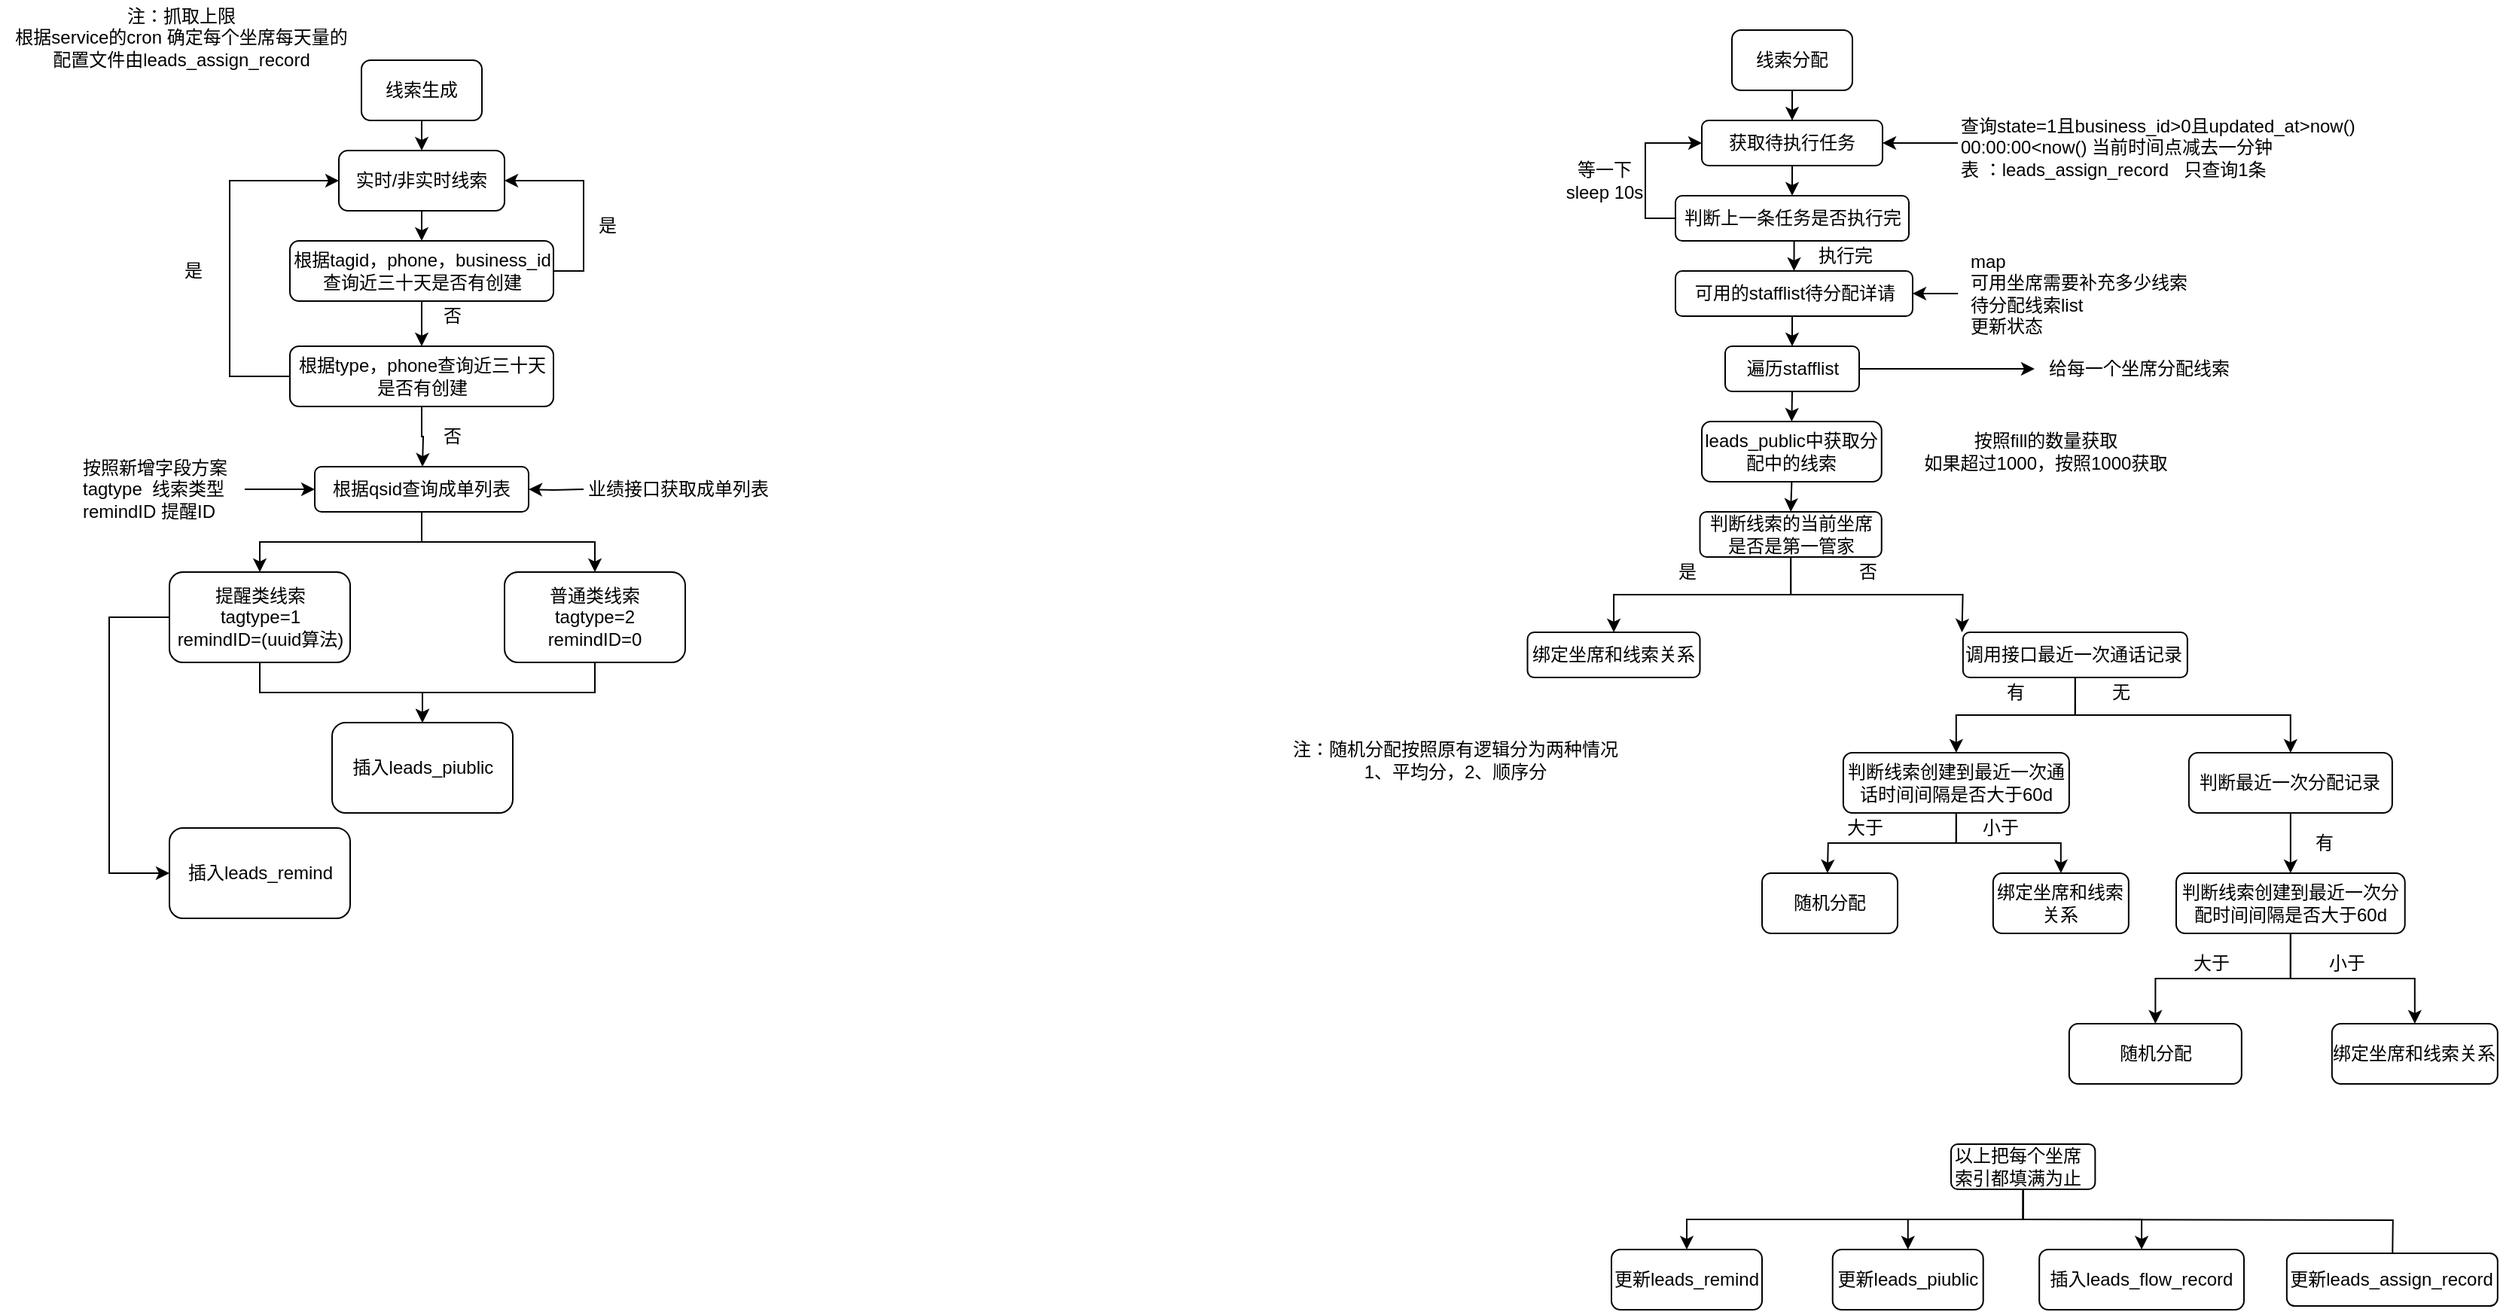 <mxfile version="14.1.8" type="github">
  <diagram id="IqknK0kPTcSjH_NUfwJQ" name="Page-1">
    <mxGraphModel dx="3063" dy="646" grid="1" gridSize="10" guides="1" tooltips="1" connect="1" arrows="1" fold="1" page="1" pageScale="1" pageWidth="1920" pageHeight="1200" math="0" shadow="0">
      <root>
        <mxCell id="0" />
        <mxCell id="1" parent="0" />
        <mxCell id="EvDbIWPLK_iTkj3-h5W0-6" style="edgeStyle=orthogonalEdgeStyle;rounded=0;orthogonalLoop=1;jettySize=auto;html=1;exitX=0.5;exitY=1;exitDx=0;exitDy=0;entryX=0.5;entryY=0;entryDx=0;entryDy=0;" edge="1" parent="1" source="EvDbIWPLK_iTkj3-h5W0-2" target="EvDbIWPLK_iTkj3-h5W0-5">
          <mxGeometry relative="1" as="geometry" />
        </mxCell>
        <mxCell id="EvDbIWPLK_iTkj3-h5W0-2" value="线索生成" style="rounded=1;whiteSpace=wrap;html=1;" vertex="1" parent="1">
          <mxGeometry x="-60" y="120" width="80" height="40" as="geometry" />
        </mxCell>
        <mxCell id="EvDbIWPLK_iTkj3-h5W0-8" style="edgeStyle=orthogonalEdgeStyle;rounded=0;orthogonalLoop=1;jettySize=auto;html=1;exitX=0.5;exitY=1;exitDx=0;exitDy=0;entryX=0.5;entryY=0;entryDx=0;entryDy=0;" edge="1" parent="1" source="EvDbIWPLK_iTkj3-h5W0-5" target="EvDbIWPLK_iTkj3-h5W0-7">
          <mxGeometry relative="1" as="geometry" />
        </mxCell>
        <mxCell id="EvDbIWPLK_iTkj3-h5W0-5" value="实时/非实时线索" style="rounded=1;whiteSpace=wrap;html=1;" vertex="1" parent="1">
          <mxGeometry x="-75" y="180" width="110" height="40" as="geometry" />
        </mxCell>
        <mxCell id="EvDbIWPLK_iTkj3-h5W0-9" style="edgeStyle=orthogonalEdgeStyle;rounded=0;orthogonalLoop=1;jettySize=auto;html=1;exitX=0.5;exitY=1;exitDx=0;exitDy=0;" edge="1" parent="1" source="EvDbIWPLK_iTkj3-h5W0-7">
          <mxGeometry relative="1" as="geometry">
            <mxPoint x="-20" y="310" as="targetPoint" />
          </mxGeometry>
        </mxCell>
        <mxCell id="EvDbIWPLK_iTkj3-h5W0-12" style="edgeStyle=orthogonalEdgeStyle;rounded=0;orthogonalLoop=1;jettySize=auto;html=1;exitX=1;exitY=0.5;exitDx=0;exitDy=0;entryX=1;entryY=0.5;entryDx=0;entryDy=0;" edge="1" parent="1" source="EvDbIWPLK_iTkj3-h5W0-7" target="EvDbIWPLK_iTkj3-h5W0-5">
          <mxGeometry relative="1" as="geometry" />
        </mxCell>
        <mxCell id="EvDbIWPLK_iTkj3-h5W0-7" value="根据tagid，phone，business_id查询近三十天是否有创建" style="rounded=1;whiteSpace=wrap;html=1;" vertex="1" parent="1">
          <mxGeometry x="-107.5" y="240" width="175" height="40" as="geometry" />
        </mxCell>
        <mxCell id="EvDbIWPLK_iTkj3-h5W0-10" value="否" style="text;html=1;align=center;verticalAlign=middle;resizable=0;points=[];autosize=1;" vertex="1" parent="1">
          <mxGeometry x="-15" y="280" width="30" height="20" as="geometry" />
        </mxCell>
        <mxCell id="EvDbIWPLK_iTkj3-h5W0-13" value="是" style="text;html=1;align=center;verticalAlign=middle;resizable=0;points=[];autosize=1;" vertex="1" parent="1">
          <mxGeometry x="87.5" y="220" width="30" height="20" as="geometry" />
        </mxCell>
        <mxCell id="EvDbIWPLK_iTkj3-h5W0-15" style="edgeStyle=orthogonalEdgeStyle;rounded=0;orthogonalLoop=1;jettySize=auto;html=1;exitX=0.5;exitY=1;exitDx=0;exitDy=0;" edge="1" parent="1" source="EvDbIWPLK_iTkj3-h5W0-14">
          <mxGeometry relative="1" as="geometry">
            <mxPoint x="-19.5" y="390" as="targetPoint" />
          </mxGeometry>
        </mxCell>
        <mxCell id="EvDbIWPLK_iTkj3-h5W0-17" style="edgeStyle=orthogonalEdgeStyle;rounded=0;orthogonalLoop=1;jettySize=auto;html=1;exitX=0;exitY=0.5;exitDx=0;exitDy=0;entryX=0;entryY=0.5;entryDx=0;entryDy=0;" edge="1" parent="1" source="EvDbIWPLK_iTkj3-h5W0-14" target="EvDbIWPLK_iTkj3-h5W0-5">
          <mxGeometry relative="1" as="geometry">
            <Array as="points">
              <mxPoint x="-147.5" y="330" />
              <mxPoint x="-147.5" y="200" />
            </Array>
          </mxGeometry>
        </mxCell>
        <mxCell id="EvDbIWPLK_iTkj3-h5W0-14" value="根据type，phone查询近三十天是否有创建" style="rounded=1;whiteSpace=wrap;html=1;" vertex="1" parent="1">
          <mxGeometry x="-107.5" y="310" width="175" height="40" as="geometry" />
        </mxCell>
        <mxCell id="EvDbIWPLK_iTkj3-h5W0-16" value="否" style="text;html=1;align=center;verticalAlign=middle;resizable=0;points=[];autosize=1;" vertex="1" parent="1">
          <mxGeometry x="-15" y="360" width="30" height="20" as="geometry" />
        </mxCell>
        <mxCell id="EvDbIWPLK_iTkj3-h5W0-18" value="是" style="text;html=1;align=center;verticalAlign=middle;resizable=0;points=[];autosize=1;" vertex="1" parent="1">
          <mxGeometry x="-187.5" y="250" width="30" height="20" as="geometry" />
        </mxCell>
        <mxCell id="EvDbIWPLK_iTkj3-h5W0-19" value="注：抓取上限&lt;br&gt;根据service的cron 确定每个坐席每天量的&lt;br&gt;配置文件由leads_assign_record" style="text;html=1;align=center;verticalAlign=middle;resizable=0;points=[];autosize=1;" vertex="1" parent="1">
          <mxGeometry x="-300" y="80" width="240" height="50" as="geometry" />
        </mxCell>
        <mxCell id="EvDbIWPLK_iTkj3-h5W0-27" style="edgeStyle=orthogonalEdgeStyle;rounded=0;orthogonalLoop=1;jettySize=auto;html=1;exitX=0.5;exitY=1;exitDx=0;exitDy=0;entryX=0.5;entryY=0;entryDx=0;entryDy=0;" edge="1" parent="1" source="EvDbIWPLK_iTkj3-h5W0-22" target="EvDbIWPLK_iTkj3-h5W0-26">
          <mxGeometry relative="1" as="geometry" />
        </mxCell>
        <mxCell id="EvDbIWPLK_iTkj3-h5W0-29" style="edgeStyle=orthogonalEdgeStyle;rounded=0;orthogonalLoop=1;jettySize=auto;html=1;exitX=0.5;exitY=1;exitDx=0;exitDy=0;entryX=0.5;entryY=0;entryDx=0;entryDy=0;" edge="1" parent="1" source="EvDbIWPLK_iTkj3-h5W0-22" target="EvDbIWPLK_iTkj3-h5W0-28">
          <mxGeometry relative="1" as="geometry" />
        </mxCell>
        <mxCell id="EvDbIWPLK_iTkj3-h5W0-22" value="根据qsid查询成单列表" style="rounded=1;whiteSpace=wrap;html=1;" vertex="1" parent="1">
          <mxGeometry x="-91" y="390" width="142" height="30" as="geometry" />
        </mxCell>
        <mxCell id="EvDbIWPLK_iTkj3-h5W0-24" value="" style="edgeStyle=orthogonalEdgeStyle;rounded=0;orthogonalLoop=1;jettySize=auto;html=1;" edge="1" parent="1" source="EvDbIWPLK_iTkj3-h5W0-23" target="EvDbIWPLK_iTkj3-h5W0-22">
          <mxGeometry relative="1" as="geometry" />
        </mxCell>
        <mxCell id="EvDbIWPLK_iTkj3-h5W0-23" value="按照新增字段方案&lt;br&gt;tagtype&amp;nbsp; 线索类型&lt;br&gt;remindID 提醒ID" style="text;html=1;align=left;verticalAlign=middle;resizable=0;points=[];autosize=1;" vertex="1" parent="1">
          <mxGeometry x="-247.5" y="380" width="110" height="50" as="geometry" />
        </mxCell>
        <mxCell id="EvDbIWPLK_iTkj3-h5W0-31" style="edgeStyle=orthogonalEdgeStyle;rounded=0;orthogonalLoop=1;jettySize=auto;html=1;exitX=0.5;exitY=1;exitDx=0;exitDy=0;" edge="1" parent="1" source="EvDbIWPLK_iTkj3-h5W0-26" target="EvDbIWPLK_iTkj3-h5W0-30">
          <mxGeometry relative="1" as="geometry" />
        </mxCell>
        <mxCell id="EvDbIWPLK_iTkj3-h5W0-35" style="edgeStyle=orthogonalEdgeStyle;rounded=0;orthogonalLoop=1;jettySize=auto;html=1;exitX=0;exitY=0.5;exitDx=0;exitDy=0;entryX=0;entryY=0.5;entryDx=0;entryDy=0;" edge="1" parent="1" source="EvDbIWPLK_iTkj3-h5W0-26" target="EvDbIWPLK_iTkj3-h5W0-33">
          <mxGeometry relative="1" as="geometry">
            <Array as="points">
              <mxPoint x="-227.5" y="490" />
              <mxPoint x="-227.5" y="660" />
            </Array>
          </mxGeometry>
        </mxCell>
        <mxCell id="EvDbIWPLK_iTkj3-h5W0-26" value="提醒类线索&lt;br&gt;tagtype=1&lt;br&gt;&lt;span style=&quot;text-align: left&quot;&gt;remindID=(uuid算法)&lt;/span&gt;" style="rounded=1;whiteSpace=wrap;html=1;" vertex="1" parent="1">
          <mxGeometry x="-187.5" y="460" width="120" height="60" as="geometry" />
        </mxCell>
        <mxCell id="EvDbIWPLK_iTkj3-h5W0-32" style="edgeStyle=orthogonalEdgeStyle;rounded=0;orthogonalLoop=1;jettySize=auto;html=1;exitX=0.5;exitY=1;exitDx=0;exitDy=0;entryX=0.5;entryY=0;entryDx=0;entryDy=0;" edge="1" parent="1" source="EvDbIWPLK_iTkj3-h5W0-28" target="EvDbIWPLK_iTkj3-h5W0-30">
          <mxGeometry relative="1" as="geometry" />
        </mxCell>
        <mxCell id="EvDbIWPLK_iTkj3-h5W0-28" value="普通类线索&lt;br&gt;tagtype=2&lt;br&gt;&lt;span style=&quot;text-align: left&quot;&gt;remindID=0&lt;/span&gt;" style="rounded=1;whiteSpace=wrap;html=1;" vertex="1" parent="1">
          <mxGeometry x="35" y="460" width="120" height="60" as="geometry" />
        </mxCell>
        <mxCell id="EvDbIWPLK_iTkj3-h5W0-30" value="插入leads_piublic" style="rounded=1;whiteSpace=wrap;html=1;" vertex="1" parent="1">
          <mxGeometry x="-79.5" y="560" width="120" height="60" as="geometry" />
        </mxCell>
        <mxCell id="EvDbIWPLK_iTkj3-h5W0-33" value="插入leads_remind" style="rounded=1;whiteSpace=wrap;html=1;" vertex="1" parent="1">
          <mxGeometry x="-187.5" y="630" width="120" height="60" as="geometry" />
        </mxCell>
        <mxCell id="EvDbIWPLK_iTkj3-h5W0-37" style="edgeStyle=orthogonalEdgeStyle;rounded=0;orthogonalLoop=1;jettySize=auto;html=1;exitX=0;exitY=0.25;exitDx=0;exitDy=0;" edge="1" parent="1" target="EvDbIWPLK_iTkj3-h5W0-22">
          <mxGeometry relative="1" as="geometry">
            <mxPoint x="87.5" y="405" as="sourcePoint" />
          </mxGeometry>
        </mxCell>
        <mxCell id="EvDbIWPLK_iTkj3-h5W0-36" value="业绩接口获取成单列表" style="text;html=1;strokeColor=none;fillColor=none;align=center;verticalAlign=middle;whiteSpace=wrap;rounded=0;" vertex="1" parent="1">
          <mxGeometry x="87.5" y="395" width="125" height="20" as="geometry" />
        </mxCell>
        <mxCell id="EvDbIWPLK_iTkj3-h5W0-138" style="edgeStyle=orthogonalEdgeStyle;rounded=0;orthogonalLoop=1;jettySize=auto;html=1;exitX=0.5;exitY=1;exitDx=0;exitDy=0;" edge="1" parent="1">
          <mxGeometry relative="1" as="geometry">
            <mxPoint x="890" y="160" as="targetPoint" />
            <mxPoint x="890" y="140" as="sourcePoint" />
          </mxGeometry>
        </mxCell>
        <mxCell id="EvDbIWPLK_iTkj3-h5W0-139" style="edgeStyle=orthogonalEdgeStyle;rounded=0;orthogonalLoop=1;jettySize=auto;html=1;exitX=0.5;exitY=1;exitDx=0;exitDy=0;entryX=0.5;entryY=0;entryDx=0;entryDy=0;" edge="1" parent="1" source="EvDbIWPLK_iTkj3-h5W0-140" target="EvDbIWPLK_iTkj3-h5W0-145">
          <mxGeometry relative="1" as="geometry" />
        </mxCell>
        <mxCell id="EvDbIWPLK_iTkj3-h5W0-140" value="获取待执行任务" style="rounded=1;whiteSpace=wrap;html=1;" vertex="1" parent="1">
          <mxGeometry x="830" y="160" width="120" height="30" as="geometry" />
        </mxCell>
        <mxCell id="EvDbIWPLK_iTkj3-h5W0-141" style="edgeStyle=orthogonalEdgeStyle;rounded=0;orthogonalLoop=1;jettySize=auto;html=1;exitX=0;exitY=0.5;exitDx=0;exitDy=0;entryX=1;entryY=0.5;entryDx=0;entryDy=0;" edge="1" parent="1" source="EvDbIWPLK_iTkj3-h5W0-142" target="EvDbIWPLK_iTkj3-h5W0-140">
          <mxGeometry relative="1" as="geometry" />
        </mxCell>
        <mxCell id="EvDbIWPLK_iTkj3-h5W0-142" value="查询state=1且business_id&amp;gt;0且updated_at&amp;gt;now() 00:00:00&amp;lt;now() 当前时间点减去一分钟&lt;br&gt;表 ：leads_assign_record&amp;nbsp; &amp;nbsp;只查询1条" style="text;whiteSpace=wrap;html=1;" vertex="1" parent="1">
          <mxGeometry x="1000" y="150" width="300" height="50" as="geometry" />
        </mxCell>
        <mxCell id="EvDbIWPLK_iTkj3-h5W0-143" style="edgeStyle=orthogonalEdgeStyle;rounded=0;orthogonalLoop=1;jettySize=auto;html=1;exitX=0;exitY=0.5;exitDx=0;exitDy=0;entryX=0;entryY=0.5;entryDx=0;entryDy=0;" edge="1" parent="1" source="EvDbIWPLK_iTkj3-h5W0-145" target="EvDbIWPLK_iTkj3-h5W0-140">
          <mxGeometry relative="1" as="geometry" />
        </mxCell>
        <mxCell id="EvDbIWPLK_iTkj3-h5W0-144" style="edgeStyle=orthogonalEdgeStyle;rounded=0;orthogonalLoop=1;jettySize=auto;html=1;exitX=0.5;exitY=1;exitDx=0;exitDy=0;entryX=0.5;entryY=0;entryDx=0;entryDy=0;" edge="1" parent="1" source="EvDbIWPLK_iTkj3-h5W0-145" target="EvDbIWPLK_iTkj3-h5W0-149">
          <mxGeometry relative="1" as="geometry" />
        </mxCell>
        <mxCell id="EvDbIWPLK_iTkj3-h5W0-145" value="判断上一条任务是否执行完" style="rounded=1;whiteSpace=wrap;html=1;" vertex="1" parent="1">
          <mxGeometry x="812.5" y="210" width="155" height="30" as="geometry" />
        </mxCell>
        <mxCell id="EvDbIWPLK_iTkj3-h5W0-146" value="执行完" style="text;html=1;align=center;verticalAlign=middle;resizable=0;points=[];autosize=1;" vertex="1" parent="1">
          <mxGeometry x="900" y="240" width="50" height="20" as="geometry" />
        </mxCell>
        <mxCell id="EvDbIWPLK_iTkj3-h5W0-147" value="等一下&lt;br&gt;sleep 10s" style="text;html=1;align=center;verticalAlign=middle;resizable=0;points=[];autosize=1;" vertex="1" parent="1">
          <mxGeometry x="730" y="185" width="70" height="30" as="geometry" />
        </mxCell>
        <mxCell id="EvDbIWPLK_iTkj3-h5W0-148" style="edgeStyle=orthogonalEdgeStyle;rounded=0;orthogonalLoop=1;jettySize=auto;html=1;exitX=0.5;exitY=1;exitDx=0;exitDy=0;entryX=0.5;entryY=0;entryDx=0;entryDy=0;" edge="1" parent="1" source="EvDbIWPLK_iTkj3-h5W0-149" target="EvDbIWPLK_iTkj3-h5W0-154">
          <mxGeometry relative="1" as="geometry" />
        </mxCell>
        <mxCell id="EvDbIWPLK_iTkj3-h5W0-149" value="可用的stafflist待分配详请" style="rounded=1;whiteSpace=wrap;html=1;" vertex="1" parent="1">
          <mxGeometry x="812.5" y="260" width="157.5" height="30" as="geometry" />
        </mxCell>
        <mxCell id="EvDbIWPLK_iTkj3-h5W0-150" value="" style="edgeStyle=orthogonalEdgeStyle;rounded=0;orthogonalLoop=1;jettySize=auto;html=1;" edge="1" parent="1" source="EvDbIWPLK_iTkj3-h5W0-151" target="EvDbIWPLK_iTkj3-h5W0-149">
          <mxGeometry relative="1" as="geometry" />
        </mxCell>
        <mxCell id="EvDbIWPLK_iTkj3-h5W0-151" value="&lt;div style=&quot;text-align: left&quot;&gt;&lt;span&gt;map&lt;/span&gt;&lt;/div&gt;&lt;div style=&quot;text-align: left&quot;&gt;&lt;span&gt;可用坐席需要补充多少线索&lt;/span&gt;&lt;/div&gt;&lt;div style=&quot;text-align: left&quot;&gt;&lt;span&gt;待分配线索list&lt;/span&gt;&lt;/div&gt;&lt;div style=&quot;text-align: left&quot;&gt;更新状态&lt;/div&gt;" style="text;html=1;align=center;verticalAlign=middle;resizable=0;points=[];autosize=1;" vertex="1" parent="1">
          <mxGeometry x="1000" y="245" width="160" height="60" as="geometry" />
        </mxCell>
        <mxCell id="EvDbIWPLK_iTkj3-h5W0-152" style="edgeStyle=orthogonalEdgeStyle;rounded=0;orthogonalLoop=1;jettySize=auto;html=1;exitX=0.5;exitY=1;exitDx=0;exitDy=0;entryX=0.5;entryY=0;entryDx=0;entryDy=0;" edge="1" parent="1" source="EvDbIWPLK_iTkj3-h5W0-154" target="EvDbIWPLK_iTkj3-h5W0-157">
          <mxGeometry relative="1" as="geometry" />
        </mxCell>
        <mxCell id="EvDbIWPLK_iTkj3-h5W0-153" style="edgeStyle=orthogonalEdgeStyle;rounded=0;orthogonalLoop=1;jettySize=auto;html=1;entryX=0.007;entryY=0.5;entryDx=0;entryDy=0;entryPerimeter=0;" edge="1" parent="1" source="EvDbIWPLK_iTkj3-h5W0-154" target="EvDbIWPLK_iTkj3-h5W0-155">
          <mxGeometry relative="1" as="geometry" />
        </mxCell>
        <mxCell id="EvDbIWPLK_iTkj3-h5W0-154" value="遍历stafflist" style="rounded=1;whiteSpace=wrap;html=1;" vertex="1" parent="1">
          <mxGeometry x="845.5" y="310" width="89" height="30" as="geometry" />
        </mxCell>
        <mxCell id="EvDbIWPLK_iTkj3-h5W0-155" value="给每一个坐席分配线索" style="text;html=1;align=center;verticalAlign=middle;resizable=0;points=[];autosize=1;" vertex="1" parent="1">
          <mxGeometry x="1050" y="315" width="140" height="20" as="geometry" />
        </mxCell>
        <mxCell id="EvDbIWPLK_iTkj3-h5W0-156" style="edgeStyle=orthogonalEdgeStyle;rounded=0;orthogonalLoop=1;jettySize=auto;html=1;exitX=0.5;exitY=1;exitDx=0;exitDy=0;entryX=0.5;entryY=0;entryDx=0;entryDy=0;" edge="1" parent="1" source="EvDbIWPLK_iTkj3-h5W0-157" target="EvDbIWPLK_iTkj3-h5W0-160">
          <mxGeometry relative="1" as="geometry" />
        </mxCell>
        <mxCell id="EvDbIWPLK_iTkj3-h5W0-157" value="leads_public中获取分配中的线索" style="rounded=1;whiteSpace=wrap;html=1;" vertex="1" parent="1">
          <mxGeometry x="830" y="360" width="119.38" height="40" as="geometry" />
        </mxCell>
        <mxCell id="EvDbIWPLK_iTkj3-h5W0-158" style="edgeStyle=orthogonalEdgeStyle;rounded=0;orthogonalLoop=1;jettySize=auto;html=1;exitX=0.5;exitY=1;exitDx=0;exitDy=0;" edge="1" parent="1" source="EvDbIWPLK_iTkj3-h5W0-160" target="EvDbIWPLK_iTkj3-h5W0-161">
          <mxGeometry relative="1" as="geometry" />
        </mxCell>
        <mxCell id="EvDbIWPLK_iTkj3-h5W0-159" style="edgeStyle=orthogonalEdgeStyle;rounded=0;orthogonalLoop=1;jettySize=auto;html=1;exitX=0.5;exitY=1;exitDx=0;exitDy=0;entryX=0.5;entryY=0;entryDx=0;entryDy=0;" edge="1" parent="1" source="EvDbIWPLK_iTkj3-h5W0-160">
          <mxGeometry relative="1" as="geometry">
            <mxPoint x="1002.75" y="500" as="targetPoint" />
          </mxGeometry>
        </mxCell>
        <mxCell id="EvDbIWPLK_iTkj3-h5W0-160" value="判断线索的当前坐席是否是第一管家" style="rounded=1;whiteSpace=wrap;html=1;" vertex="1" parent="1">
          <mxGeometry x="828.76" y="420" width="120.62" height="30" as="geometry" />
        </mxCell>
        <mxCell id="EvDbIWPLK_iTkj3-h5W0-161" value="绑定坐席和线索关系" style="rounded=1;whiteSpace=wrap;html=1;" vertex="1" parent="1">
          <mxGeometry x="714.26" y="500" width="114.5" height="30" as="geometry" />
        </mxCell>
        <mxCell id="EvDbIWPLK_iTkj3-h5W0-162" value="是" style="text;html=1;align=center;verticalAlign=middle;resizable=0;points=[];autosize=1;" vertex="1" parent="1">
          <mxGeometry x="805" y="450" width="30" height="20" as="geometry" />
        </mxCell>
        <mxCell id="EvDbIWPLK_iTkj3-h5W0-163" value="否" style="text;html=1;align=center;verticalAlign=middle;resizable=0;points=[];autosize=1;" vertex="1" parent="1">
          <mxGeometry x="925" y="450" width="30" height="20" as="geometry" />
        </mxCell>
        <mxCell id="EvDbIWPLK_iTkj3-h5W0-164" style="edgeStyle=orthogonalEdgeStyle;rounded=0;orthogonalLoop=1;jettySize=auto;html=1;exitX=0.5;exitY=1;exitDx=0;exitDy=0;entryX=0.5;entryY=0;entryDx=0;entryDy=0;" edge="1" parent="1" source="EvDbIWPLK_iTkj3-h5W0-166" target="EvDbIWPLK_iTkj3-h5W0-169">
          <mxGeometry relative="1" as="geometry" />
        </mxCell>
        <mxCell id="EvDbIWPLK_iTkj3-h5W0-165" style="edgeStyle=orthogonalEdgeStyle;rounded=0;orthogonalLoop=1;jettySize=auto;html=1;exitX=0.5;exitY=1;exitDx=0;exitDy=0;entryX=0.5;entryY=0;entryDx=0;entryDy=0;" edge="1" parent="1" source="EvDbIWPLK_iTkj3-h5W0-166" target="EvDbIWPLK_iTkj3-h5W0-171">
          <mxGeometry relative="1" as="geometry" />
        </mxCell>
        <mxCell id="EvDbIWPLK_iTkj3-h5W0-166" value="调用接口最近一次通话记录" style="rounded=1;whiteSpace=wrap;html=1;align=left;" vertex="1" parent="1">
          <mxGeometry x="1003.43" y="500" width="149" height="30" as="geometry" />
        </mxCell>
        <mxCell id="EvDbIWPLK_iTkj3-h5W0-167" style="edgeStyle=orthogonalEdgeStyle;rounded=0;orthogonalLoop=1;jettySize=auto;html=1;exitX=0.5;exitY=1;exitDx=0;exitDy=0;entryX=0.5;entryY=0;entryDx=0;entryDy=0;" edge="1" parent="1" source="EvDbIWPLK_iTkj3-h5W0-169">
          <mxGeometry relative="1" as="geometry">
            <mxPoint x="913.43" y="660" as="targetPoint" />
          </mxGeometry>
        </mxCell>
        <mxCell id="EvDbIWPLK_iTkj3-h5W0-168" style="edgeStyle=orthogonalEdgeStyle;rounded=0;orthogonalLoop=1;jettySize=auto;html=1;exitX=0.5;exitY=1;exitDx=0;exitDy=0;entryX=0.5;entryY=0;entryDx=0;entryDy=0;" edge="1" parent="1" source="EvDbIWPLK_iTkj3-h5W0-169" target="EvDbIWPLK_iTkj3-h5W0-176">
          <mxGeometry relative="1" as="geometry" />
        </mxCell>
        <mxCell id="EvDbIWPLK_iTkj3-h5W0-169" value="&lt;span&gt;判断线索创建到最近一次通话时间间隔是否大于60d&lt;/span&gt;" style="rounded=1;whiteSpace=wrap;html=1;" vertex="1" parent="1">
          <mxGeometry x="923.93" y="580" width="150" height="40" as="geometry" />
        </mxCell>
        <mxCell id="EvDbIWPLK_iTkj3-h5W0-170" style="edgeStyle=orthogonalEdgeStyle;rounded=0;orthogonalLoop=1;jettySize=auto;html=1;exitX=0.5;exitY=1;exitDx=0;exitDy=0;entryX=0.5;entryY=0;entryDx=0;entryDy=0;" edge="1" parent="1" source="EvDbIWPLK_iTkj3-h5W0-171" target="EvDbIWPLK_iTkj3-h5W0-180">
          <mxGeometry relative="1" as="geometry" />
        </mxCell>
        <mxCell id="EvDbIWPLK_iTkj3-h5W0-171" value="判断最近一次分配记录" style="rounded=1;whiteSpace=wrap;html=1;" vertex="1" parent="1">
          <mxGeometry x="1153.43" y="580" width="135" height="40" as="geometry" />
        </mxCell>
        <mxCell id="EvDbIWPLK_iTkj3-h5W0-172" value="有" style="text;html=1;align=center;verticalAlign=middle;resizable=0;points=[];autosize=1;" vertex="1" parent="1">
          <mxGeometry x="1023.43" y="530" width="30" height="20" as="geometry" />
        </mxCell>
        <mxCell id="EvDbIWPLK_iTkj3-h5W0-173" value="无" style="text;html=1;align=center;verticalAlign=middle;resizable=0;points=[];autosize=1;" vertex="1" parent="1">
          <mxGeometry x="1093.43" y="530" width="30" height="20" as="geometry" />
        </mxCell>
        <mxCell id="EvDbIWPLK_iTkj3-h5W0-174" value="随机分配" style="rounded=1;whiteSpace=wrap;html=1;" vertex="1" parent="1">
          <mxGeometry x="870" y="660" width="90" height="40" as="geometry" />
        </mxCell>
        <mxCell id="EvDbIWPLK_iTkj3-h5W0-175" value="大于" style="text;html=1;align=center;verticalAlign=middle;resizable=0;points=[];autosize=1;" vertex="1" parent="1">
          <mxGeometry x="918.43" y="620" width="40" height="20" as="geometry" />
        </mxCell>
        <mxCell id="EvDbIWPLK_iTkj3-h5W0-176" value="&lt;span&gt;绑定坐席和线索关系&lt;/span&gt;" style="rounded=1;whiteSpace=wrap;html=1;" vertex="1" parent="1">
          <mxGeometry x="1023.43" y="660" width="90" height="40" as="geometry" />
        </mxCell>
        <mxCell id="EvDbIWPLK_iTkj3-h5W0-177" value="小于" style="text;html=1;align=center;verticalAlign=middle;resizable=0;points=[];autosize=1;" vertex="1" parent="1">
          <mxGeometry x="1008.43" y="620" width="40" height="20" as="geometry" />
        </mxCell>
        <mxCell id="EvDbIWPLK_iTkj3-h5W0-178" style="edgeStyle=orthogonalEdgeStyle;rounded=0;orthogonalLoop=1;jettySize=auto;html=1;exitX=0.5;exitY=1;exitDx=0;exitDy=0;entryX=0.5;entryY=0;entryDx=0;entryDy=0;" edge="1" parent="1" source="EvDbIWPLK_iTkj3-h5W0-180" target="EvDbIWPLK_iTkj3-h5W0-181">
          <mxGeometry relative="1" as="geometry" />
        </mxCell>
        <mxCell id="EvDbIWPLK_iTkj3-h5W0-179" style="edgeStyle=orthogonalEdgeStyle;rounded=0;orthogonalLoop=1;jettySize=auto;html=1;exitX=0.5;exitY=1;exitDx=0;exitDy=0;entryX=0.5;entryY=0;entryDx=0;entryDy=0;" edge="1" parent="1" source="EvDbIWPLK_iTkj3-h5W0-180" target="EvDbIWPLK_iTkj3-h5W0-182">
          <mxGeometry relative="1" as="geometry" />
        </mxCell>
        <mxCell id="EvDbIWPLK_iTkj3-h5W0-180" value="判断线索创建到最近一次分配时间间隔是否大于60d" style="rounded=1;whiteSpace=wrap;html=1;" vertex="1" parent="1">
          <mxGeometry x="1144.99" y="660" width="151.87" height="40" as="geometry" />
        </mxCell>
        <mxCell id="EvDbIWPLK_iTkj3-h5W0-181" value="&lt;span&gt;随机分配&lt;/span&gt;" style="rounded=1;whiteSpace=wrap;html=1;" vertex="1" parent="1">
          <mxGeometry x="1073.93" y="760" width="114.5" height="40" as="geometry" />
        </mxCell>
        <mxCell id="EvDbIWPLK_iTkj3-h5W0-182" value="&lt;span&gt;绑定坐席和线索关系&lt;/span&gt;" style="rounded=1;whiteSpace=wrap;html=1;" vertex="1" parent="1">
          <mxGeometry x="1248.43" y="760" width="110" height="40" as="geometry" />
        </mxCell>
        <mxCell id="EvDbIWPLK_iTkj3-h5W0-183" value="有" style="text;html=1;align=center;verticalAlign=middle;resizable=0;points=[];autosize=1;" vertex="1" parent="1">
          <mxGeometry x="1228.43" y="630" width="30" height="20" as="geometry" />
        </mxCell>
        <mxCell id="EvDbIWPLK_iTkj3-h5W0-184" value="大于" style="text;html=1;align=center;verticalAlign=middle;resizable=0;points=[];autosize=1;" vertex="1" parent="1">
          <mxGeometry x="1148.43" y="710" width="40" height="20" as="geometry" />
        </mxCell>
        <mxCell id="EvDbIWPLK_iTkj3-h5W0-185" value="小于" style="text;html=1;align=center;verticalAlign=middle;resizable=0;points=[];autosize=1;" vertex="1" parent="1">
          <mxGeometry x="1238.43" y="710" width="40" height="20" as="geometry" />
        </mxCell>
        <mxCell id="EvDbIWPLK_iTkj3-h5W0-186" value="按照fill的数量获取&lt;br&gt;如果超过1000，按照1000获取" style="text;html=1;align=center;verticalAlign=middle;resizable=0;points=[];autosize=1;" vertex="1" parent="1">
          <mxGeometry x="967.5" y="365" width="180" height="30" as="geometry" />
        </mxCell>
        <mxCell id="EvDbIWPLK_iTkj3-h5W0-187" style="edgeStyle=orthogonalEdgeStyle;rounded=0;orthogonalLoop=1;jettySize=auto;html=1;exitX=0.5;exitY=1;exitDx=0;exitDy=0;" edge="1" parent="1" source="EvDbIWPLK_iTkj3-h5W0-191" target="EvDbIWPLK_iTkj3-h5W0-192">
          <mxGeometry relative="1" as="geometry" />
        </mxCell>
        <mxCell id="EvDbIWPLK_iTkj3-h5W0-188" style="edgeStyle=orthogonalEdgeStyle;rounded=0;orthogonalLoop=1;jettySize=auto;html=1;exitX=0.5;exitY=1;exitDx=0;exitDy=0;entryX=0.5;entryY=0;entryDx=0;entryDy=0;" edge="1" parent="1" source="EvDbIWPLK_iTkj3-h5W0-191" target="EvDbIWPLK_iTkj3-h5W0-193">
          <mxGeometry relative="1" as="geometry" />
        </mxCell>
        <mxCell id="EvDbIWPLK_iTkj3-h5W0-189" style="edgeStyle=orthogonalEdgeStyle;rounded=0;orthogonalLoop=1;jettySize=auto;html=1;exitX=0.5;exitY=1;exitDx=0;exitDy=0;" edge="1" parent="1" source="EvDbIWPLK_iTkj3-h5W0-191" target="EvDbIWPLK_iTkj3-h5W0-194">
          <mxGeometry relative="1" as="geometry" />
        </mxCell>
        <mxCell id="EvDbIWPLK_iTkj3-h5W0-190" style="edgeStyle=orthogonalEdgeStyle;rounded=0;orthogonalLoop=1;jettySize=auto;html=1;exitX=0.5;exitY=1;exitDx=0;exitDy=0;" edge="1" parent="1">
          <mxGeometry relative="1" as="geometry">
            <mxPoint x="1043.34" y="890" as="sourcePoint" />
            <mxPoint x="1288.4" y="932.5" as="targetPoint" />
          </mxGeometry>
        </mxCell>
        <mxCell id="EvDbIWPLK_iTkj3-h5W0-191" value="以上把每个坐席索引都填满为止" style="rounded=1;whiteSpace=wrap;html=1;align=left;" vertex="1" parent="1">
          <mxGeometry x="995.5" y="840" width="95.68" height="30" as="geometry" />
        </mxCell>
        <mxCell id="EvDbIWPLK_iTkj3-h5W0-192" value="更新leads_remind" style="rounded=1;whiteSpace=wrap;html=1;" vertex="1" parent="1">
          <mxGeometry x="770" y="910" width="100" height="40" as="geometry" />
        </mxCell>
        <mxCell id="EvDbIWPLK_iTkj3-h5W0-193" value="更新leads_piublic" style="rounded=1;whiteSpace=wrap;html=1;" vertex="1" parent="1">
          <mxGeometry x="916.86" y="910" width="100" height="40" as="geometry" />
        </mxCell>
        <mxCell id="EvDbIWPLK_iTkj3-h5W0-194" value="插入leads_flow_record" style="rounded=1;whiteSpace=wrap;html=1;" vertex="1" parent="1">
          <mxGeometry x="1054.09" y="910" width="135.91" height="40" as="geometry" />
        </mxCell>
        <mxCell id="EvDbIWPLK_iTkj3-h5W0-195" value="更新leads_assign_record" style="rounded=1;whiteSpace=wrap;html=1;" vertex="1" parent="1">
          <mxGeometry x="1218.43" y="912.5" width="140" height="35" as="geometry" />
        </mxCell>
        <mxCell id="EvDbIWPLK_iTkj3-h5W0-196" value="&lt;span style=&quot;color: rgba(0 , 0 , 0 , 0) ; font-family: monospace ; font-size: 0px&quot;&gt;%3CmxGraphModel%3E%3Croot%3E%3CmxCell%20id%3D%220%22%2F%3E%3CmxCell%20id%3D%221%22%20parent%3D%220%22%2F%3E%3CmxCell%20id%3D%222%22%20value%3D%22%E6%B3%A8%EF%BC%9A%E9%9A%8F%E6%9C%BA%E5%88%86%E9%85%8D%E6%8C%89%E7%85%A7%E5%8E%9F%E6%9C%89%E9%80%BB%E8%BE%91%E5%88%86%E4%B8%BA%E4%B8%A4%E7%A7%8D%E6%83%85%E5%86%B5%26lt%3Bbr%26gt%3B1%E3%80%81%E5%B9%B3%E5%9D%87%E5%88%86%EF%BC%8C2%E3%80%81%E9%A1%BA%E5%BA%8F%E5%88%86%22%20style%3D%22text%3Bhtml%3D1%3Balign%3Dcenter%3BverticalAlign%3Dmiddle%3Bresizable%3D0%3Bpoints%3D%5B%5D%3Bautosize%3D1%3B%22%20vertex%3D%221%22%20parent%3D%221%22%3E%3CmxGeometry%20x%3D%22415%22%20y%3D%221045%22%20width%3D%22230%22%20height%3D%2230%22%20as%3D%22geometry%22%2F%3E%3C%2FmxCell%3E%3C%2Froot%3E%3C%2FmxGraphModel%3E&lt;/span&gt;" style="text;html=1;align=center;verticalAlign=middle;resizable=0;points=[];autosize=1;" vertex="1" parent="1">
          <mxGeometry x="590" y="350" width="20" height="20" as="geometry" />
        </mxCell>
        <mxCell id="EvDbIWPLK_iTkj3-h5W0-197" value="注：随机分配按照原有逻辑分为两种情况&lt;br&gt;1、平均分，2、顺序分" style="text;html=1;align=center;verticalAlign=middle;resizable=0;points=[];autosize=1;" vertex="1" parent="1">
          <mxGeometry x="551" y="570" width="230" height="30" as="geometry" />
        </mxCell>
        <mxCell id="EvDbIWPLK_iTkj3-h5W0-198" value="线索分配" style="rounded=1;whiteSpace=wrap;html=1;" vertex="1" parent="1">
          <mxGeometry x="850" y="100" width="80" height="40" as="geometry" />
        </mxCell>
      </root>
    </mxGraphModel>
  </diagram>
</mxfile>
